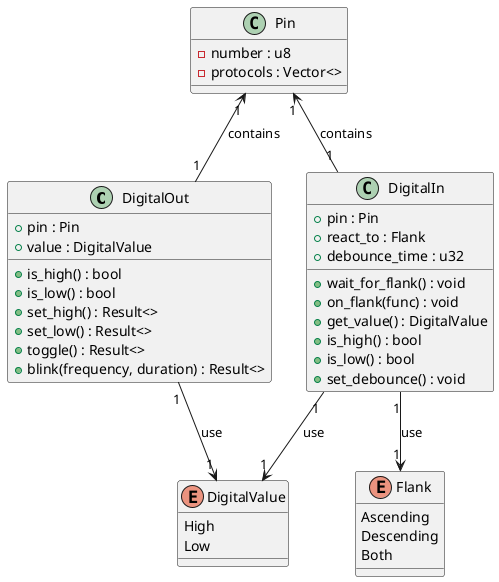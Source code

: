 @startuml diagrama

class DigitalOut {
    +pin : Pin
    +value : DigitalValue
    +is_high() : bool
    +is_low() : bool
    +set_high() : Result<>
    +set_low() : Result<>
    +toggle() : Result<>
    +blink(frequency, duration) : Result<>
}

class DigitalIn {
    +pin : Pin
    +react_to : Flank
    +debounce_time : u32
    +wait_for_flank() : void
    +on_flank(func) : void
    +get_value() : DigitalValue
    +is_high() : bool
    +is_low() : bool
    +set_debounce() : void
}

class Pin {
    -number : u8
    -protocols : Vector<>
}

enum Flank {
    Ascending
    Descending
    Both
}

enum DigitalValue {
    High
    Low
}

DigitalOut "1" -up-> "1" Pin: contains
DigitalIn "1" -up-> "1" Pin: contains
DigitalIn "1" --> "1" Flank: use
DigitalIn "1" --> "1" DigitalValue : use
DigitalOut "1" --> "1" DigitalValue : use

@enduml
